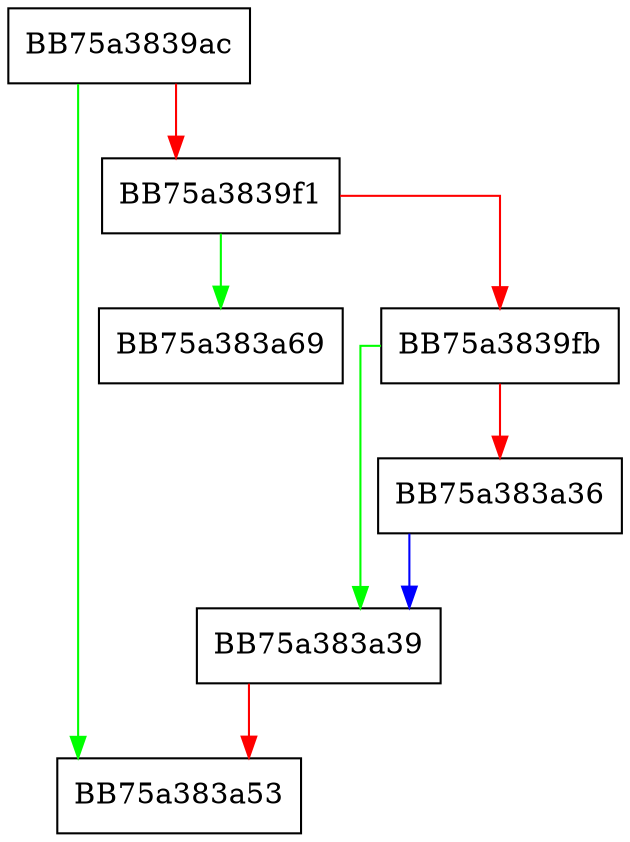 digraph _Convert_narrow_to_wide {
  node [shape="box"];
  graph [splines=ortho];
  BB75a3839ac -> BB75a383a53 [color="green"];
  BB75a3839ac -> BB75a3839f1 [color="red"];
  BB75a3839f1 -> BB75a383a69 [color="green"];
  BB75a3839f1 -> BB75a3839fb [color="red"];
  BB75a3839fb -> BB75a383a39 [color="green"];
  BB75a3839fb -> BB75a383a36 [color="red"];
  BB75a383a36 -> BB75a383a39 [color="blue"];
  BB75a383a39 -> BB75a383a53 [color="red"];
}